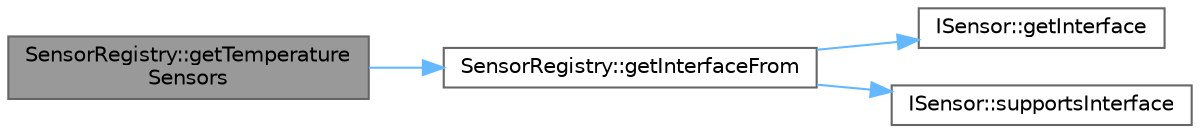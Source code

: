 digraph "SensorRegistry::getTemperatureSensors"
{
 // LATEX_PDF_SIZE
  bgcolor="transparent";
  edge [fontname=Helvetica,fontsize=10,labelfontname=Helvetica,labelfontsize=10];
  node [fontname=Helvetica,fontsize=10,shape=box,height=0.2,width=0.4];
  rankdir="LR";
  Node1 [id="Node000001",label="SensorRegistry::getTemperature\lSensors",height=0.2,width=0.4,color="gray40", fillcolor="grey60", style="filled", fontcolor="black",tooltip="Get all temperature sensors."];
  Node1 -> Node2 [id="edge1_Node000001_Node000002",color="steelblue1",style="solid",tooltip=" "];
  Node2 [id="Node000002",label="SensorRegistry::getInterfaceFrom",height=0.2,width=0.4,color="grey40", fillcolor="white", style="filled",URL="$class_sensor_registry.html#aaa5b082a43b0278bed59b41c4fda3a29",tooltip="Helper to get a specific interface from a sensor if supported."];
  Node2 -> Node3 [id="edge2_Node000002_Node000003",color="steelblue1",style="solid",tooltip=" "];
  Node3 [id="Node000003",label="ISensor::getInterface",height=0.2,width=0.4,color="grey40", fillcolor="white", style="filled",URL="$class_i_sensor.html#a121bd5c03bbb2c9f27addea330bdc705",tooltip="Get interface implementation."];
  Node2 -> Node4 [id="edge3_Node000002_Node000004",color="steelblue1",style="solid",tooltip=" "];
  Node4 [id="Node000004",label="ISensor::supportsInterface",height=0.2,width=0.4,color="grey40", fillcolor="white", style="filled",URL="$class_i_sensor.html#a0aa4dae9e1a5405d10ab3d5354b816af",tooltip="Check if sensor supports a specific interface."];
}
